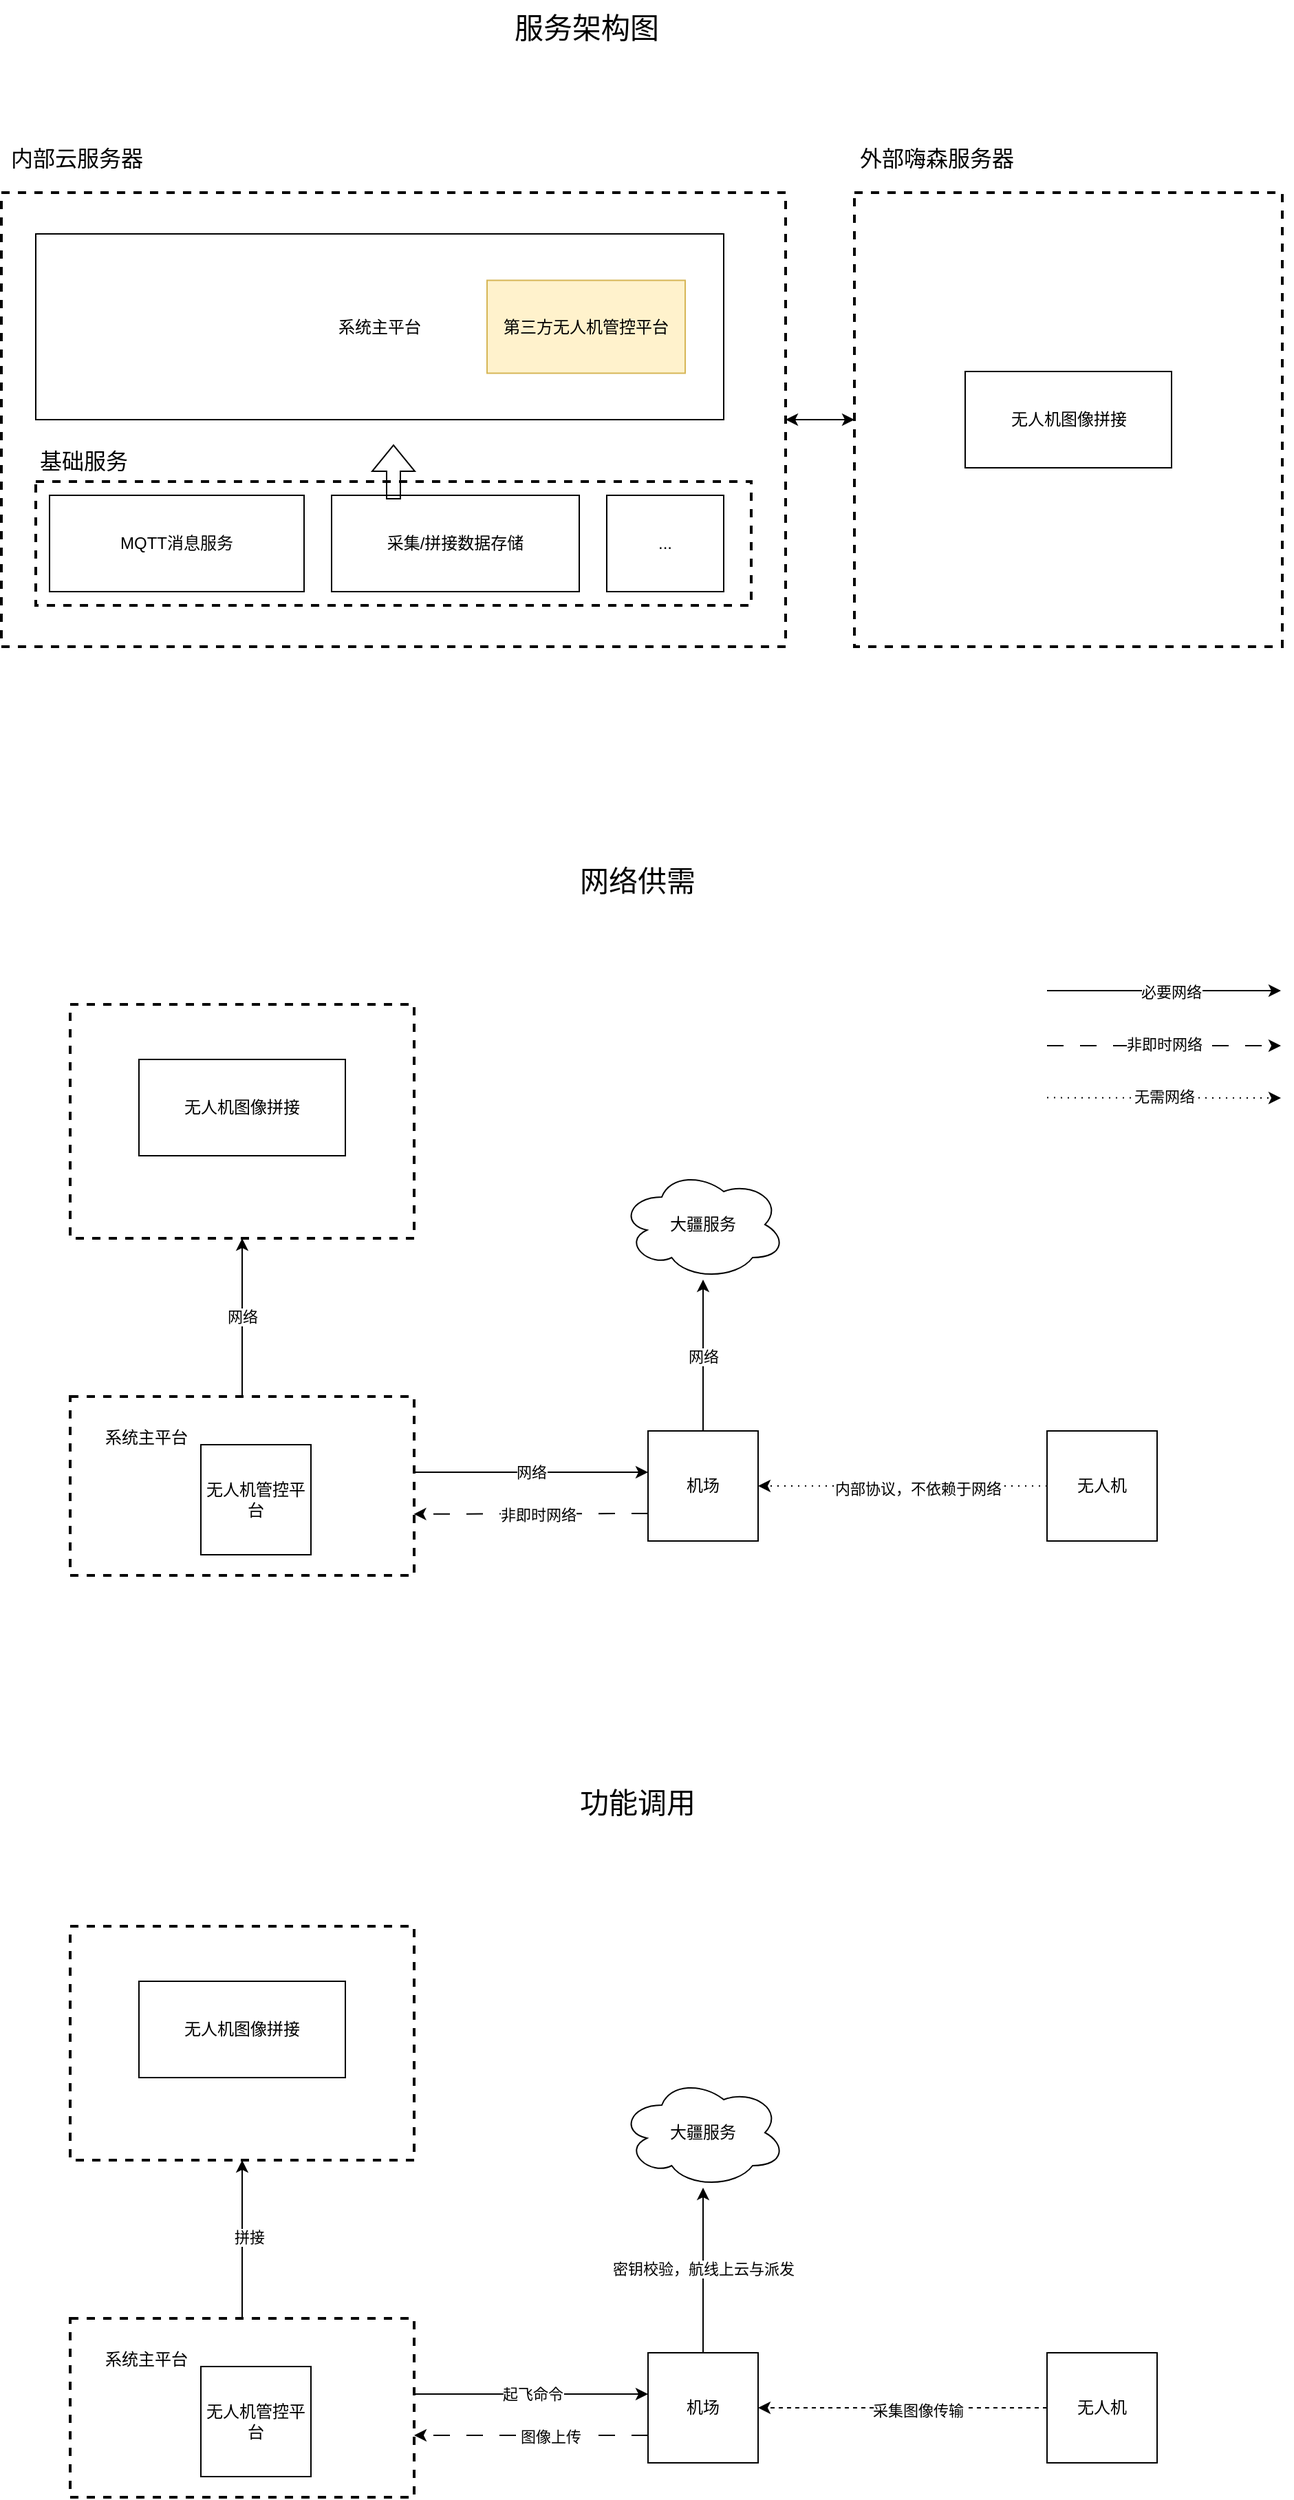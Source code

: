 <mxfile version="25.0.3">
  <diagram name="第 1 页" id="4Xm8h-WjFLRTdW3ImoNQ">
    <mxGraphModel dx="1195" dy="1784" grid="1" gridSize="10" guides="1" tooltips="1" connect="1" arrows="1" fold="1" page="1" pageScale="1" pageWidth="827" pageHeight="1169" math="0" shadow="0">
      <root>
        <mxCell id="0" />
        <mxCell id="1" parent="0" />
        <mxCell id="gbovEgFqb56IA30s9gSb-57" value="" style="rounded=0;whiteSpace=wrap;html=1;strokeWidth=2;dashed=1;fillColor=none;" vertex="1" parent="1">
          <mxGeometry x="230" y="665" width="250" height="130" as="geometry" />
        </mxCell>
        <mxCell id="OjnHHm5raW652ae1jEDS-46" value="" style="rounded=0;whiteSpace=wrap;html=1;strokeWidth=2;dashed=1;fillColor=none;" vertex="1" parent="1">
          <mxGeometry x="205" y="-670" width="520" height="90" as="geometry" />
        </mxCell>
        <mxCell id="OjnHHm5raW652ae1jEDS-37" value="" style="rounded=0;whiteSpace=wrap;html=1;strokeWidth=2;dashed=1;fillColor=none;" vertex="1" parent="1">
          <mxGeometry x="800" y="-880" width="311" height="330" as="geometry" />
        </mxCell>
        <mxCell id="OjnHHm5raW652ae1jEDS-36" value="" style="rounded=0;whiteSpace=wrap;html=1;strokeWidth=2;dashed=1;fillColor=none;movable=1;resizable=1;rotatable=1;deletable=1;editable=1;locked=0;connectable=1;" vertex="1" parent="1">
          <mxGeometry x="180" y="-880" width="570" height="330" as="geometry" />
        </mxCell>
        <mxCell id="OjnHHm5raW652ae1jEDS-2" value="系统主平台" style="rounded=0;whiteSpace=wrap;html=1;" vertex="1" parent="1">
          <mxGeometry x="205" y="-850" width="500" height="135" as="geometry" />
        </mxCell>
        <mxCell id="OjnHHm5raW652ae1jEDS-3" value="第三方无人机管控平台" style="rounded=0;whiteSpace=wrap;html=1;fillColor=#fff2cc;strokeColor=#d6b656;" vertex="1" parent="1">
          <mxGeometry x="533" y="-816.25" width="144" height="67.5" as="geometry" />
        </mxCell>
        <mxCell id="OjnHHm5raW652ae1jEDS-9" value="采集/拼接数据存储" style="rounded=0;whiteSpace=wrap;html=1;" vertex="1" parent="1">
          <mxGeometry x="420" y="-660" width="180" height="70" as="geometry" />
        </mxCell>
        <mxCell id="OjnHHm5raW652ae1jEDS-10" value="MQTT消息服务" style="rounded=0;whiteSpace=wrap;html=1;" vertex="1" parent="1">
          <mxGeometry x="215" y="-660" width="185" height="70" as="geometry" />
        </mxCell>
        <mxCell id="OjnHHm5raW652ae1jEDS-15" value="无人机图像拼接" style="rounded=0;whiteSpace=wrap;html=1;" vertex="1" parent="1">
          <mxGeometry x="880.5" y="-750" width="150" height="70" as="geometry" />
        </mxCell>
        <mxCell id="OjnHHm5raW652ae1jEDS-44" value="" style="shape=flexArrow;endArrow=classic;html=1;rounded=0;" edge="1" parent="1">
          <mxGeometry width="50" height="50" relative="1" as="geometry">
            <mxPoint x="465" y="-657" as="sourcePoint" />
            <mxPoint x="465" y="-697" as="targetPoint" />
          </mxGeometry>
        </mxCell>
        <mxCell id="OjnHHm5raW652ae1jEDS-47" value="&lt;font style=&quot;font-size: 16px;&quot;&gt;内部云服务器&lt;/font&gt;" style="text;strokeColor=none;align=center;fillColor=none;html=1;verticalAlign=middle;whiteSpace=wrap;rounded=0;" vertex="1" parent="1">
          <mxGeometry x="180" y="-920" width="110" height="30" as="geometry" />
        </mxCell>
        <mxCell id="OjnHHm5raW652ae1jEDS-48" value="&lt;font style=&quot;font-size: 16px;&quot;&gt;基础服务&lt;/font&gt;" style="text;strokeColor=none;align=center;fillColor=none;html=1;verticalAlign=middle;whiteSpace=wrap;rounded=0;" vertex="1" parent="1">
          <mxGeometry x="185" y="-700" width="110" height="30" as="geometry" />
        </mxCell>
        <mxCell id="gbovEgFqb56IA30s9gSb-1" value="&lt;font style=&quot;font-size: 16px;&quot;&gt;外部嗨森服务器&lt;/font&gt;" style="text;strokeColor=none;align=center;fillColor=none;html=1;verticalAlign=middle;whiteSpace=wrap;rounded=0;" vertex="1" parent="1">
          <mxGeometry x="800" y="-920" width="120" height="30" as="geometry" />
        </mxCell>
        <mxCell id="gbovEgFqb56IA30s9gSb-2" value="" style="endArrow=classic;startArrow=classic;html=1;rounded=0;exitX=1;exitY=0.5;exitDx=0;exitDy=0;entryX=0;entryY=0.5;entryDx=0;entryDy=0;" edge="1" parent="1" source="OjnHHm5raW652ae1jEDS-36" target="OjnHHm5raW652ae1jEDS-37">
          <mxGeometry width="50" height="50" relative="1" as="geometry">
            <mxPoint x="760" y="-680" as="sourcePoint" />
            <mxPoint x="810" y="-730" as="targetPoint" />
          </mxGeometry>
        </mxCell>
        <mxCell id="gbovEgFqb56IA30s9gSb-34" style="edgeStyle=orthogonalEdgeStyle;rounded=0;orthogonalLoop=1;jettySize=auto;html=1;entryX=0.5;entryY=1;entryDx=0;entryDy=0;" edge="1" parent="1" source="gbovEgFqb56IA30s9gSb-3">
          <mxGeometry relative="1" as="geometry">
            <mxPoint x="690" y="-90" as="targetPoint" />
          </mxGeometry>
        </mxCell>
        <mxCell id="gbovEgFqb56IA30s9gSb-65" value="网络" style="edgeLabel;html=1;align=center;verticalAlign=middle;resizable=0;points=[];" vertex="1" connectable="0" parent="gbovEgFqb56IA30s9gSb-34">
          <mxGeometry x="-0.018" relative="1" as="geometry">
            <mxPoint as="offset" />
          </mxGeometry>
        </mxCell>
        <mxCell id="gbovEgFqb56IA30s9gSb-3" value="机场" style="whiteSpace=wrap;html=1;aspect=fixed;" vertex="1" parent="1">
          <mxGeometry x="650" y="20" width="80" height="80" as="geometry" />
        </mxCell>
        <mxCell id="gbovEgFqb56IA30s9gSb-4" value="无人机" style="whiteSpace=wrap;html=1;aspect=fixed;" vertex="1" parent="1">
          <mxGeometry x="940" y="20" width="80" height="80" as="geometry" />
        </mxCell>
        <mxCell id="gbovEgFqb56IA30s9gSb-5" value="无人机管控平台" style="whiteSpace=wrap;html=1;aspect=fixed;" vertex="1" parent="1">
          <mxGeometry x="325" y="30" width="80" height="80" as="geometry" />
        </mxCell>
        <mxCell id="gbovEgFqb56IA30s9gSb-7" value="" style="endArrow=classic;html=1;rounded=0;exitX=0;exitY=0.5;exitDx=0;exitDy=0;entryX=1;entryY=0.5;entryDx=0;entryDy=0;dashed=1;dashPattern=1 4;" edge="1" parent="1" source="gbovEgFqb56IA30s9gSb-4" target="gbovEgFqb56IA30s9gSb-3">
          <mxGeometry width="50" height="50" relative="1" as="geometry">
            <mxPoint x="810" y="10" as="sourcePoint" />
            <mxPoint x="860" y="-40" as="targetPoint" />
          </mxGeometry>
        </mxCell>
        <mxCell id="gbovEgFqb56IA30s9gSb-10" value="Text" style="edgeLabel;html=1;align=center;verticalAlign=middle;resizable=0;points=[];" vertex="1" connectable="0" parent="gbovEgFqb56IA30s9gSb-7">
          <mxGeometry x="-0.1" relative="1" as="geometry">
            <mxPoint as="offset" />
          </mxGeometry>
        </mxCell>
        <mxCell id="gbovEgFqb56IA30s9gSb-11" value="内部协议，不依赖于网络" style="edgeLabel;html=1;align=center;verticalAlign=middle;resizable=0;points=[];" vertex="1" connectable="0" parent="gbovEgFqb56IA30s9gSb-7">
          <mxGeometry x="-0.1" y="2" relative="1" as="geometry">
            <mxPoint as="offset" />
          </mxGeometry>
        </mxCell>
        <mxCell id="gbovEgFqb56IA30s9gSb-14" value="&lt;font style=&quot;font-size: 21px;&quot;&gt;服务架构图&lt;/font&gt;" style="text;html=1;align=center;verticalAlign=middle;resizable=0;points=[];autosize=1;strokeColor=none;fillColor=none;" vertex="1" parent="1">
          <mxGeometry x="540" y="-1020" width="130" height="40" as="geometry" />
        </mxCell>
        <mxCell id="gbovEgFqb56IA30s9gSb-37" style="edgeStyle=orthogonalEdgeStyle;rounded=0;orthogonalLoop=1;jettySize=auto;html=1;" edge="1" parent="1" source="gbovEgFqb56IA30s9gSb-27">
          <mxGeometry relative="1" as="geometry">
            <mxPoint x="650" y="50" as="targetPoint" />
            <Array as="points">
              <mxPoint x="650" y="50" />
            </Array>
          </mxGeometry>
        </mxCell>
        <mxCell id="gbovEgFqb56IA30s9gSb-71" value="网络" style="edgeLabel;html=1;align=center;verticalAlign=middle;resizable=0;points=[];" vertex="1" connectable="0" parent="gbovEgFqb56IA30s9gSb-37">
          <mxGeometry x="-0.004" relative="1" as="geometry">
            <mxPoint as="offset" />
          </mxGeometry>
        </mxCell>
        <mxCell id="gbovEgFqb56IA30s9gSb-42" style="edgeStyle=orthogonalEdgeStyle;rounded=0;orthogonalLoop=1;jettySize=auto;html=1;entryX=0.5;entryY=1;entryDx=0;entryDy=0;" edge="1" parent="1" source="gbovEgFqb56IA30s9gSb-27" target="gbovEgFqb56IA30s9gSb-40">
          <mxGeometry relative="1" as="geometry" />
        </mxCell>
        <mxCell id="gbovEgFqb56IA30s9gSb-69" value="网络" style="edgeLabel;html=1;align=center;verticalAlign=middle;resizable=0;points=[];" vertex="1" connectable="0" parent="gbovEgFqb56IA30s9gSb-42">
          <mxGeometry x="0.006" relative="1" as="geometry">
            <mxPoint as="offset" />
          </mxGeometry>
        </mxCell>
        <mxCell id="gbovEgFqb56IA30s9gSb-27" value="" style="rounded=0;whiteSpace=wrap;html=1;strokeWidth=2;dashed=1;fillColor=none;" vertex="1" parent="1">
          <mxGeometry x="230" y="-5" width="250" height="130" as="geometry" />
        </mxCell>
        <mxCell id="gbovEgFqb56IA30s9gSb-29" value="系统主平台" style="text;html=1;align=center;verticalAlign=middle;resizable=0;points=[];autosize=1;strokeColor=none;fillColor=none;" vertex="1" parent="1">
          <mxGeometry x="245" y="10" width="80" height="30" as="geometry" />
        </mxCell>
        <mxCell id="gbovEgFqb56IA30s9gSb-31" value="..." style="rounded=0;whiteSpace=wrap;html=1;" vertex="1" parent="1">
          <mxGeometry x="620" y="-660" width="85" height="70" as="geometry" />
        </mxCell>
        <mxCell id="gbovEgFqb56IA30s9gSb-32" value="&lt;font style=&quot;font-size: 21px;&quot;&gt;网络供需&lt;/font&gt;" style="text;html=1;align=center;verticalAlign=middle;resizable=0;points=[];autosize=1;strokeColor=none;fillColor=none;" vertex="1" parent="1">
          <mxGeometry x="587" y="-400" width="110" height="40" as="geometry" />
        </mxCell>
        <mxCell id="gbovEgFqb56IA30s9gSb-40" value="" style="rounded=0;whiteSpace=wrap;html=1;strokeWidth=2;dashed=1;fillColor=none;" vertex="1" parent="1">
          <mxGeometry x="230" y="-290" width="250" height="170" as="geometry" />
        </mxCell>
        <mxCell id="gbovEgFqb56IA30s9gSb-41" value="无人机图像拼接" style="rounded=0;whiteSpace=wrap;html=1;" vertex="1" parent="1">
          <mxGeometry x="280" y="-250" width="150" height="70" as="geometry" />
        </mxCell>
        <mxCell id="gbovEgFqb56IA30s9gSb-44" style="edgeStyle=orthogonalEdgeStyle;rounded=0;orthogonalLoop=1;jettySize=auto;html=1;" edge="1" parent="1" source="gbovEgFqb56IA30s9gSb-46" target="gbovEgFqb56IA30s9gSb-88">
          <mxGeometry relative="1" as="geometry">
            <mxPoint x="690" y="580" as="targetPoint" />
          </mxGeometry>
        </mxCell>
        <mxCell id="gbovEgFqb56IA30s9gSb-64" value="密钥校验，航线上云与派发" style="edgeLabel;html=1;align=center;verticalAlign=middle;resizable=0;points=[];" vertex="1" connectable="0" parent="gbovEgFqb56IA30s9gSb-44">
          <mxGeometry x="0.018" relative="1" as="geometry">
            <mxPoint as="offset" />
          </mxGeometry>
        </mxCell>
        <mxCell id="gbovEgFqb56IA30s9gSb-46" value="机场" style="whiteSpace=wrap;html=1;aspect=fixed;" vertex="1" parent="1">
          <mxGeometry x="650" y="690" width="80" height="80" as="geometry" />
        </mxCell>
        <mxCell id="gbovEgFqb56IA30s9gSb-47" value="无人机" style="whiteSpace=wrap;html=1;aspect=fixed;" vertex="1" parent="1">
          <mxGeometry x="940" y="690" width="80" height="80" as="geometry" />
        </mxCell>
        <mxCell id="gbovEgFqb56IA30s9gSb-48" value="无人机管控平台" style="whiteSpace=wrap;html=1;aspect=fixed;" vertex="1" parent="1">
          <mxGeometry x="325" y="700" width="80" height="80" as="geometry" />
        </mxCell>
        <mxCell id="gbovEgFqb56IA30s9gSb-50" value="" style="endArrow=classic;html=1;rounded=0;exitX=0;exitY=0.5;exitDx=0;exitDy=0;entryX=1;entryY=0.5;entryDx=0;entryDy=0;dashed=1;" edge="1" parent="1" source="gbovEgFqb56IA30s9gSb-47" target="gbovEgFqb56IA30s9gSb-46">
          <mxGeometry width="50" height="50" relative="1" as="geometry">
            <mxPoint x="810" y="680" as="sourcePoint" />
            <mxPoint x="860" y="630" as="targetPoint" />
          </mxGeometry>
        </mxCell>
        <mxCell id="gbovEgFqb56IA30s9gSb-51" value="Text" style="edgeLabel;html=1;align=center;verticalAlign=middle;resizable=0;points=[];" vertex="1" connectable="0" parent="gbovEgFqb56IA30s9gSb-50">
          <mxGeometry x="-0.1" relative="1" as="geometry">
            <mxPoint as="offset" />
          </mxGeometry>
        </mxCell>
        <mxCell id="gbovEgFqb56IA30s9gSb-52" value="采集图像传输" style="edgeLabel;html=1;align=center;verticalAlign=middle;resizable=0;points=[];" vertex="1" connectable="0" parent="gbovEgFqb56IA30s9gSb-50">
          <mxGeometry x="-0.1" y="2" relative="1" as="geometry">
            <mxPoint as="offset" />
          </mxGeometry>
        </mxCell>
        <mxCell id="gbovEgFqb56IA30s9gSb-53" style="edgeStyle=orthogonalEdgeStyle;rounded=0;orthogonalLoop=1;jettySize=auto;html=1;entryX=0;entryY=0.5;entryDx=0;entryDy=0;" edge="1" parent="1">
          <mxGeometry relative="1" as="geometry">
            <mxPoint x="480" y="720" as="sourcePoint" />
            <mxPoint x="650" y="720" as="targetPoint" />
          </mxGeometry>
        </mxCell>
        <mxCell id="gbovEgFqb56IA30s9gSb-66" value="起飞命令" style="edgeLabel;html=1;align=center;verticalAlign=middle;resizable=0;points=[];" vertex="1" connectable="0" parent="gbovEgFqb56IA30s9gSb-53">
          <mxGeometry x="0.014" relative="1" as="geometry">
            <mxPoint as="offset" />
          </mxGeometry>
        </mxCell>
        <mxCell id="gbovEgFqb56IA30s9gSb-55" style="edgeStyle=orthogonalEdgeStyle;rounded=0;orthogonalLoop=1;jettySize=auto;html=1;entryX=0.5;entryY=1;entryDx=0;entryDy=0;" edge="1" parent="1" source="gbovEgFqb56IA30s9gSb-57" target="gbovEgFqb56IA30s9gSb-60">
          <mxGeometry relative="1" as="geometry" />
        </mxCell>
        <mxCell id="gbovEgFqb56IA30s9gSb-68" value="拼接" style="edgeLabel;html=1;align=center;verticalAlign=middle;resizable=0;points=[];" vertex="1" connectable="0" parent="gbovEgFqb56IA30s9gSb-55">
          <mxGeometry x="0.024" y="-5" relative="1" as="geometry">
            <mxPoint as="offset" />
          </mxGeometry>
        </mxCell>
        <mxCell id="gbovEgFqb56IA30s9gSb-58" value="系统主平台" style="text;html=1;align=center;verticalAlign=middle;resizable=0;points=[];autosize=1;strokeColor=none;fillColor=none;" vertex="1" parent="1">
          <mxGeometry x="245" y="680" width="80" height="30" as="geometry" />
        </mxCell>
        <mxCell id="gbovEgFqb56IA30s9gSb-59" value="&lt;font style=&quot;font-size: 21px;&quot;&gt;功能调用&lt;/font&gt;" style="text;html=1;align=center;verticalAlign=middle;resizable=0;points=[];autosize=1;strokeColor=none;fillColor=none;" vertex="1" parent="1">
          <mxGeometry x="587" y="270" width="110" height="40" as="geometry" />
        </mxCell>
        <mxCell id="gbovEgFqb56IA30s9gSb-60" value="" style="rounded=0;whiteSpace=wrap;html=1;strokeWidth=2;dashed=1;fillColor=none;" vertex="1" parent="1">
          <mxGeometry x="230" y="380" width="250" height="170" as="geometry" />
        </mxCell>
        <mxCell id="gbovEgFqb56IA30s9gSb-61" value="无人机图像拼接" style="rounded=0;whiteSpace=wrap;html=1;" vertex="1" parent="1">
          <mxGeometry x="280" y="420" width="150" height="70" as="geometry" />
        </mxCell>
        <mxCell id="gbovEgFqb56IA30s9gSb-72" value="" style="endArrow=classic;html=1;rounded=0;exitX=0;exitY=0.75;exitDx=0;exitDy=0;entryX=0.999;entryY=0.657;entryDx=0;entryDy=0;entryPerimeter=0;dashed=1;dashPattern=12 12;" edge="1" parent="1" source="gbovEgFqb56IA30s9gSb-3" target="gbovEgFqb56IA30s9gSb-27">
          <mxGeometry width="50" height="50" relative="1" as="geometry">
            <mxPoint x="560" y="50" as="sourcePoint" />
            <mxPoint x="490" y="80" as="targetPoint" />
          </mxGeometry>
        </mxCell>
        <mxCell id="gbovEgFqb56IA30s9gSb-73" value="非即时网络" style="edgeLabel;html=1;align=center;verticalAlign=middle;resizable=0;points=[];" vertex="1" connectable="0" parent="gbovEgFqb56IA30s9gSb-72">
          <mxGeometry x="-0.163" y="1" relative="1" as="geometry">
            <mxPoint x="-9" as="offset" />
          </mxGeometry>
        </mxCell>
        <mxCell id="gbovEgFqb56IA30s9gSb-74" value="" style="endArrow=classic;html=1;rounded=0;exitX=0;exitY=0.75;exitDx=0;exitDy=0;entryX=0.999;entryY=0.657;entryDx=0;entryDy=0;entryPerimeter=0;dashed=1;dashPattern=12 12;strokeColor=default;align=center;verticalAlign=middle;fontFamily=Helvetica;fontSize=11;fontColor=default;labelBackgroundColor=default;" edge="1" parent="1">
          <mxGeometry width="50" height="50" relative="1" as="geometry">
            <mxPoint x="650" y="750" as="sourcePoint" />
            <mxPoint x="480" y="750" as="targetPoint" />
          </mxGeometry>
        </mxCell>
        <mxCell id="gbovEgFqb56IA30s9gSb-75" value="图像上传" style="edgeLabel;html=1;align=center;verticalAlign=middle;resizable=0;points=[];rounded=0;dashed=1;dashPattern=12 12;strokeColor=default;fontFamily=Helvetica;fontSize=11;fontColor=default;labelBackgroundColor=default;" vertex="1" connectable="0" parent="gbovEgFqb56IA30s9gSb-74">
          <mxGeometry x="-0.163" y="1" relative="1" as="geometry">
            <mxPoint as="offset" />
          </mxGeometry>
        </mxCell>
        <mxCell id="gbovEgFqb56IA30s9gSb-76" style="edgeStyle=orthogonalEdgeStyle;rounded=0;orthogonalLoop=1;jettySize=auto;html=1;" edge="1" parent="1">
          <mxGeometry relative="1" as="geometry">
            <mxPoint x="940" y="-300" as="sourcePoint" />
            <mxPoint x="1110" y="-300" as="targetPoint" />
            <Array as="points">
              <mxPoint x="1110" y="-300" />
            </Array>
          </mxGeometry>
        </mxCell>
        <mxCell id="gbovEgFqb56IA30s9gSb-84" value="必要网络" style="edgeLabel;html=1;align=center;verticalAlign=middle;resizable=0;points=[];" vertex="1" connectable="0" parent="gbovEgFqb56IA30s9gSb-76">
          <mxGeometry x="0.052" y="-1" relative="1" as="geometry">
            <mxPoint as="offset" />
          </mxGeometry>
        </mxCell>
        <mxCell id="gbovEgFqb56IA30s9gSb-78" value="" style="endArrow=classic;html=1;rounded=0;dashed=1;dashPattern=12 12;" edge="1" parent="1">
          <mxGeometry width="50" height="50" relative="1" as="geometry">
            <mxPoint x="940" y="-260" as="sourcePoint" />
            <mxPoint x="1110" y="-260" as="targetPoint" />
          </mxGeometry>
        </mxCell>
        <mxCell id="gbovEgFqb56IA30s9gSb-86" value="非即时网络" style="edgeLabel;html=1;align=center;verticalAlign=middle;resizable=0;points=[];" vertex="1" connectable="0" parent="gbovEgFqb56IA30s9gSb-78">
          <mxGeometry y="1" relative="1" as="geometry">
            <mxPoint as="offset" />
          </mxGeometry>
        </mxCell>
        <mxCell id="gbovEgFqb56IA30s9gSb-80" value="" style="endArrow=classic;html=1;rounded=0;exitX=0;exitY=0.5;exitDx=0;exitDy=0;dashed=1;dashPattern=1 4;" edge="1" parent="1">
          <mxGeometry width="50" height="50" relative="1" as="geometry">
            <mxPoint x="940" y="-222.2" as="sourcePoint" />
            <mxPoint x="1110" y="-222" as="targetPoint" />
          </mxGeometry>
        </mxCell>
        <mxCell id="gbovEgFqb56IA30s9gSb-85" value="无需网络" style="edgeLabel;html=1;align=center;verticalAlign=middle;resizable=0;points=[];" vertex="1" connectable="0" parent="gbovEgFqb56IA30s9gSb-80">
          <mxGeometry y="1" relative="1" as="geometry">
            <mxPoint as="offset" />
          </mxGeometry>
        </mxCell>
        <mxCell id="gbovEgFqb56IA30s9gSb-88" value="大疆服务" style="ellipse;shape=cloud;whiteSpace=wrap;html=1;" vertex="1" parent="1">
          <mxGeometry x="630" y="490" width="120" height="80" as="geometry" />
        </mxCell>
        <mxCell id="gbovEgFqb56IA30s9gSb-89" value="大疆服务" style="ellipse;shape=cloud;whiteSpace=wrap;html=1;" vertex="1" parent="1">
          <mxGeometry x="630" y="-170" width="120" height="80" as="geometry" />
        </mxCell>
      </root>
    </mxGraphModel>
  </diagram>
</mxfile>
